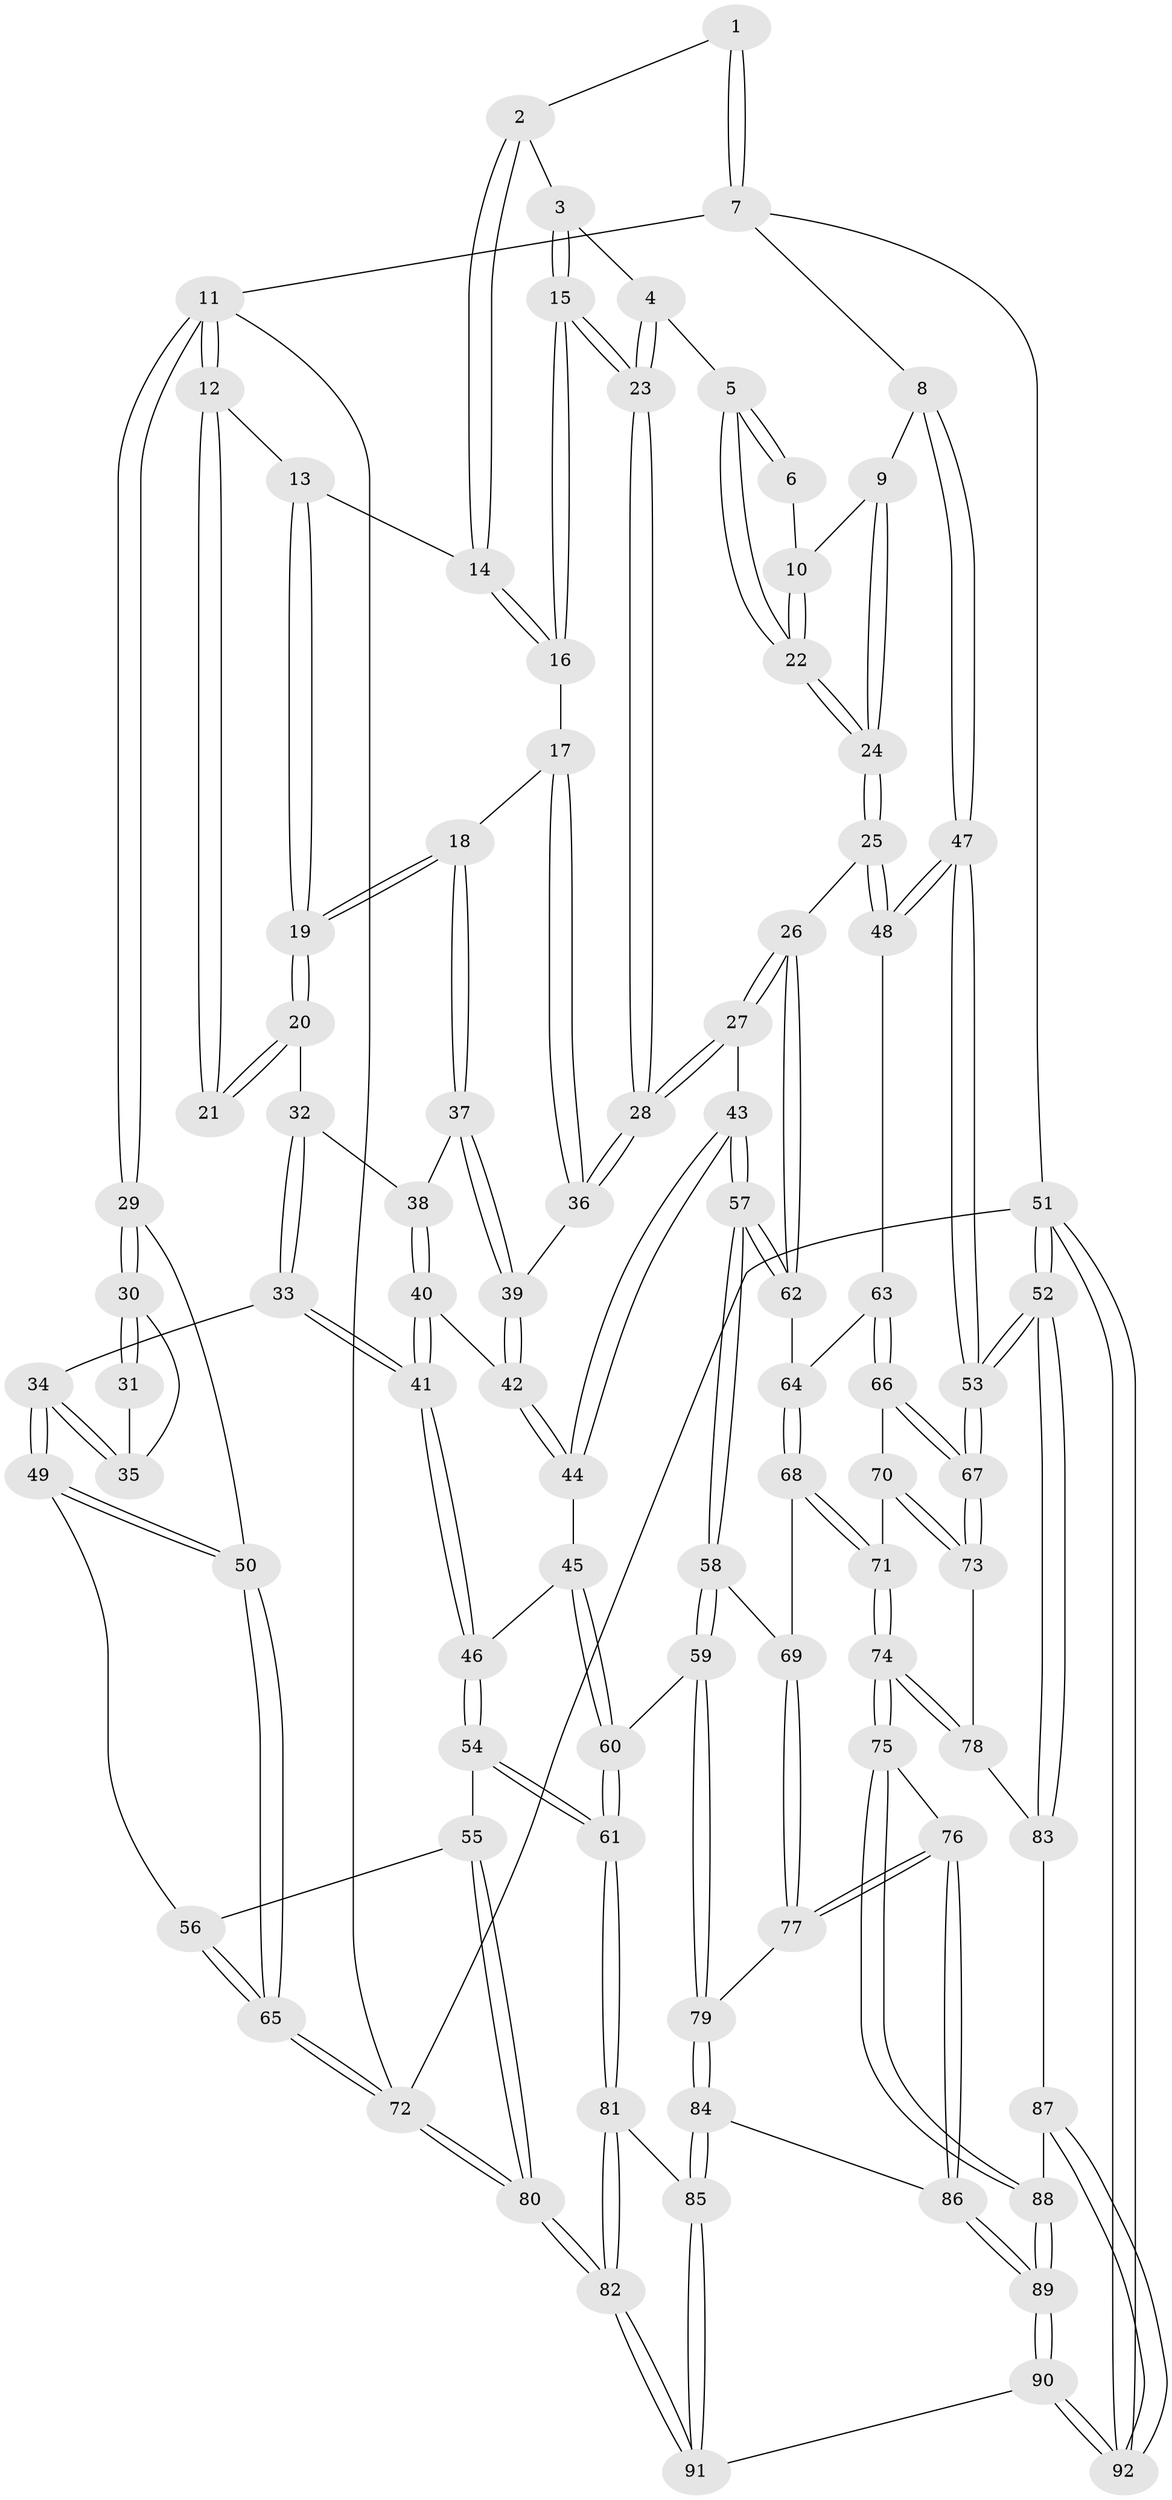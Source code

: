 // coarse degree distribution, {4: 0.30434782608695654, 2: 0.08695652173913043, 6: 0.10869565217391304, 3: 0.1956521739130435, 11: 0.021739130434782608, 5: 0.2391304347826087, 7: 0.021739130434782608, 8: 0.021739130434782608}
// Generated by graph-tools (version 1.1) at 2025/21/03/04/25 18:21:06]
// undirected, 92 vertices, 227 edges
graph export_dot {
graph [start="1"]
  node [color=gray90,style=filled];
  1 [pos="+0.9344042498944355+0"];
  2 [pos="+0.49606798554097203+0"];
  3 [pos="+0.6258529486378611+0"];
  4 [pos="+0.7032318799445919+0.06773205107912798"];
  5 [pos="+0.7607071428658269+0.06032158298349574"];
  6 [pos="+0.8913708066571043+0"];
  7 [pos="+1+0"];
  8 [pos="+1+0"];
  9 [pos="+0.9127492972579089+0.11548087429416098"];
  10 [pos="+0.8541598641614643+0.08770284339127099"];
  11 [pos="+0+0"];
  12 [pos="+0.2968496009443504+0"];
  13 [pos="+0.3375010372867765+0"];
  14 [pos="+0.47490567869704425+0"];
  15 [pos="+0.632117416787466+0.16285759660535137"];
  16 [pos="+0.5015292305317925+0"];
  17 [pos="+0.4930708830389972+0.04278622776009606"];
  18 [pos="+0.41327166479702554+0.15325376127450274"];
  19 [pos="+0.4130827022774393+0.1530166043949637"];
  20 [pos="+0.2622933900604107+0.030706726169103245"];
  21 [pos="+0.26255816374787855+0"];
  22 [pos="+0.7912209901250444+0.11597186598953974"];
  23 [pos="+0.6371137241106436+0.17208032842935478"];
  24 [pos="+0.7995102162957691+0.30723982914501563"];
  25 [pos="+0.7881596313516519+0.3651751217490788"];
  26 [pos="+0.7806467546315708+0.36479744538147596"];
  27 [pos="+0.7046779890819984+0.35035810260057404"];
  28 [pos="+0.6362132395389285+0.2438091719243971"];
  29 [pos="+0+0.1699918555500934"];
  30 [pos="+0+0.17591085555800953"];
  31 [pos="+0.09876873325898321+0.04082132277219685"];
  32 [pos="+0.2569727708844076+0.06232649102402537"];
  33 [pos="+0.18081154274382663+0.29452872482615317"];
  34 [pos="+0.1755265803428409+0.2944311986331989"];
  35 [pos="+0.13144407503481081+0.27373793267044955"];
  36 [pos="+0.5174632693376893+0.19765082050629737"];
  37 [pos="+0.41547307208541456+0.18525195342774337"];
  38 [pos="+0.38791531971071797+0.1987511852634325"];
  39 [pos="+0.46954512792676395+0.20680922845058924"];
  40 [pos="+0.2982045823538497+0.2869679040221304"];
  41 [pos="+0.22154371884212246+0.32150202055274585"];
  42 [pos="+0.44333119200476373+0.299120541214127"];
  43 [pos="+0.6522100521947674+0.37738821162801284"];
  44 [pos="+0.5109310183683586+0.38580471422879276"];
  45 [pos="+0.4402040422770568+0.42777693641674297"];
  46 [pos="+0.26800088084618257+0.41273960374395297"];
  47 [pos="+1+0.3941914596696454"];
  48 [pos="+0.8085687524810897+0.37625487004858316"];
  49 [pos="+0.027908134092696227+0.4766945799754393"];
  50 [pos="+0+0.4806311679699238"];
  51 [pos="+1+1"];
  52 [pos="+1+0.7602171434600096"];
  53 [pos="+1+0.6137674763844598"];
  54 [pos="+0.24688339275581037+0.623742340220737"];
  55 [pos="+0.22345166204072525+0.6384628068860744"];
  56 [pos="+0.08217324162572093+0.5509114560487809"];
  57 [pos="+0.510623809454866+0.6534252834873145"];
  58 [pos="+0.5065594323009843+0.6580561292525854"];
  59 [pos="+0.4988580908606359+0.6617054246104876"];
  60 [pos="+0.4668387259278741+0.6674870662986676"];
  61 [pos="+0.45081797955346103+0.6762713033968488"];
  62 [pos="+0.6626649663915767+0.6013490642234277"];
  63 [pos="+0.8093219255220445+0.5309776401610354"];
  64 [pos="+0.7082124080734652+0.640757228675771"];
  65 [pos="+0+0.8374723599959605"];
  66 [pos="+0.8452225966737241+0.6613897292110605"];
  67 [pos="+1+0.6589242013607145"];
  68 [pos="+0.705554082951323+0.7091976542312538"];
  69 [pos="+0.6926110116489558+0.7151335895992913"];
  70 [pos="+0.8334397406707854+0.6862543430931711"];
  71 [pos="+0.7992166803247239+0.7217525495658391"];
  72 [pos="+0+1"];
  73 [pos="+0.9248426408229604+0.768969845832678"];
  74 [pos="+0.8121487785087276+0.8359319905277729"];
  75 [pos="+0.8115598368875909+0.8386037002282711"];
  76 [pos="+0.7217558947997166+0.8475077730452715"];
  77 [pos="+0.6742064297941569+0.8004147040346852"];
  78 [pos="+0.9219913169169883+0.7805138657313335"];
  79 [pos="+0.6174847475744215+0.8181519186589635"];
  80 [pos="+0+1"];
  81 [pos="+0.4390822184471939+0.8223638016854821"];
  82 [pos="+0.12973617950213268+1"];
  83 [pos="+0.9617373868045157+0.8502282737708514"];
  84 [pos="+0.5840043072303364+0.8920258969912106"];
  85 [pos="+0.5750815690006386+0.8974044016711629"];
  86 [pos="+0.6854895038759272+0.9100253595748128"];
  87 [pos="+0.89425499012359+0.9230916024063602"];
  88 [pos="+0.8301355064595646+0.8742957610524231"];
  89 [pos="+0.7188965730271599+0.9909864761366197"];
  90 [pos="+0.7027577486735382+1"];
  91 [pos="+0.5382329769227232+1"];
  92 [pos="+1+1"];
  1 -- 2;
  1 -- 7;
  1 -- 7;
  2 -- 3;
  2 -- 14;
  2 -- 14;
  3 -- 4;
  3 -- 15;
  3 -- 15;
  4 -- 5;
  4 -- 23;
  4 -- 23;
  5 -- 6;
  5 -- 6;
  5 -- 22;
  5 -- 22;
  6 -- 10;
  7 -- 8;
  7 -- 11;
  7 -- 51;
  8 -- 9;
  8 -- 47;
  8 -- 47;
  9 -- 10;
  9 -- 24;
  9 -- 24;
  10 -- 22;
  10 -- 22;
  11 -- 12;
  11 -- 12;
  11 -- 29;
  11 -- 29;
  11 -- 72;
  12 -- 13;
  12 -- 21;
  12 -- 21;
  13 -- 14;
  13 -- 19;
  13 -- 19;
  14 -- 16;
  14 -- 16;
  15 -- 16;
  15 -- 16;
  15 -- 23;
  15 -- 23;
  16 -- 17;
  17 -- 18;
  17 -- 36;
  17 -- 36;
  18 -- 19;
  18 -- 19;
  18 -- 37;
  18 -- 37;
  19 -- 20;
  19 -- 20;
  20 -- 21;
  20 -- 21;
  20 -- 32;
  22 -- 24;
  22 -- 24;
  23 -- 28;
  23 -- 28;
  24 -- 25;
  24 -- 25;
  25 -- 26;
  25 -- 48;
  25 -- 48;
  26 -- 27;
  26 -- 27;
  26 -- 62;
  26 -- 62;
  27 -- 28;
  27 -- 28;
  27 -- 43;
  28 -- 36;
  28 -- 36;
  29 -- 30;
  29 -- 30;
  29 -- 50;
  30 -- 31;
  30 -- 31;
  30 -- 35;
  31 -- 35;
  32 -- 33;
  32 -- 33;
  32 -- 38;
  33 -- 34;
  33 -- 41;
  33 -- 41;
  34 -- 35;
  34 -- 35;
  34 -- 49;
  34 -- 49;
  36 -- 39;
  37 -- 38;
  37 -- 39;
  37 -- 39;
  38 -- 40;
  38 -- 40;
  39 -- 42;
  39 -- 42;
  40 -- 41;
  40 -- 41;
  40 -- 42;
  41 -- 46;
  41 -- 46;
  42 -- 44;
  42 -- 44;
  43 -- 44;
  43 -- 44;
  43 -- 57;
  43 -- 57;
  44 -- 45;
  45 -- 46;
  45 -- 60;
  45 -- 60;
  46 -- 54;
  46 -- 54;
  47 -- 48;
  47 -- 48;
  47 -- 53;
  47 -- 53;
  48 -- 63;
  49 -- 50;
  49 -- 50;
  49 -- 56;
  50 -- 65;
  50 -- 65;
  51 -- 52;
  51 -- 52;
  51 -- 92;
  51 -- 92;
  51 -- 72;
  52 -- 53;
  52 -- 53;
  52 -- 83;
  52 -- 83;
  53 -- 67;
  53 -- 67;
  54 -- 55;
  54 -- 61;
  54 -- 61;
  55 -- 56;
  55 -- 80;
  55 -- 80;
  56 -- 65;
  56 -- 65;
  57 -- 58;
  57 -- 58;
  57 -- 62;
  57 -- 62;
  58 -- 59;
  58 -- 59;
  58 -- 69;
  59 -- 60;
  59 -- 79;
  59 -- 79;
  60 -- 61;
  60 -- 61;
  61 -- 81;
  61 -- 81;
  62 -- 64;
  63 -- 64;
  63 -- 66;
  63 -- 66;
  64 -- 68;
  64 -- 68;
  65 -- 72;
  65 -- 72;
  66 -- 67;
  66 -- 67;
  66 -- 70;
  67 -- 73;
  67 -- 73;
  68 -- 69;
  68 -- 71;
  68 -- 71;
  69 -- 77;
  69 -- 77;
  70 -- 71;
  70 -- 73;
  70 -- 73;
  71 -- 74;
  71 -- 74;
  72 -- 80;
  72 -- 80;
  73 -- 78;
  74 -- 75;
  74 -- 75;
  74 -- 78;
  74 -- 78;
  75 -- 76;
  75 -- 88;
  75 -- 88;
  76 -- 77;
  76 -- 77;
  76 -- 86;
  76 -- 86;
  77 -- 79;
  78 -- 83;
  79 -- 84;
  79 -- 84;
  80 -- 82;
  80 -- 82;
  81 -- 82;
  81 -- 82;
  81 -- 85;
  82 -- 91;
  82 -- 91;
  83 -- 87;
  84 -- 85;
  84 -- 85;
  84 -- 86;
  85 -- 91;
  85 -- 91;
  86 -- 89;
  86 -- 89;
  87 -- 88;
  87 -- 92;
  87 -- 92;
  88 -- 89;
  88 -- 89;
  89 -- 90;
  89 -- 90;
  90 -- 91;
  90 -- 92;
  90 -- 92;
}
